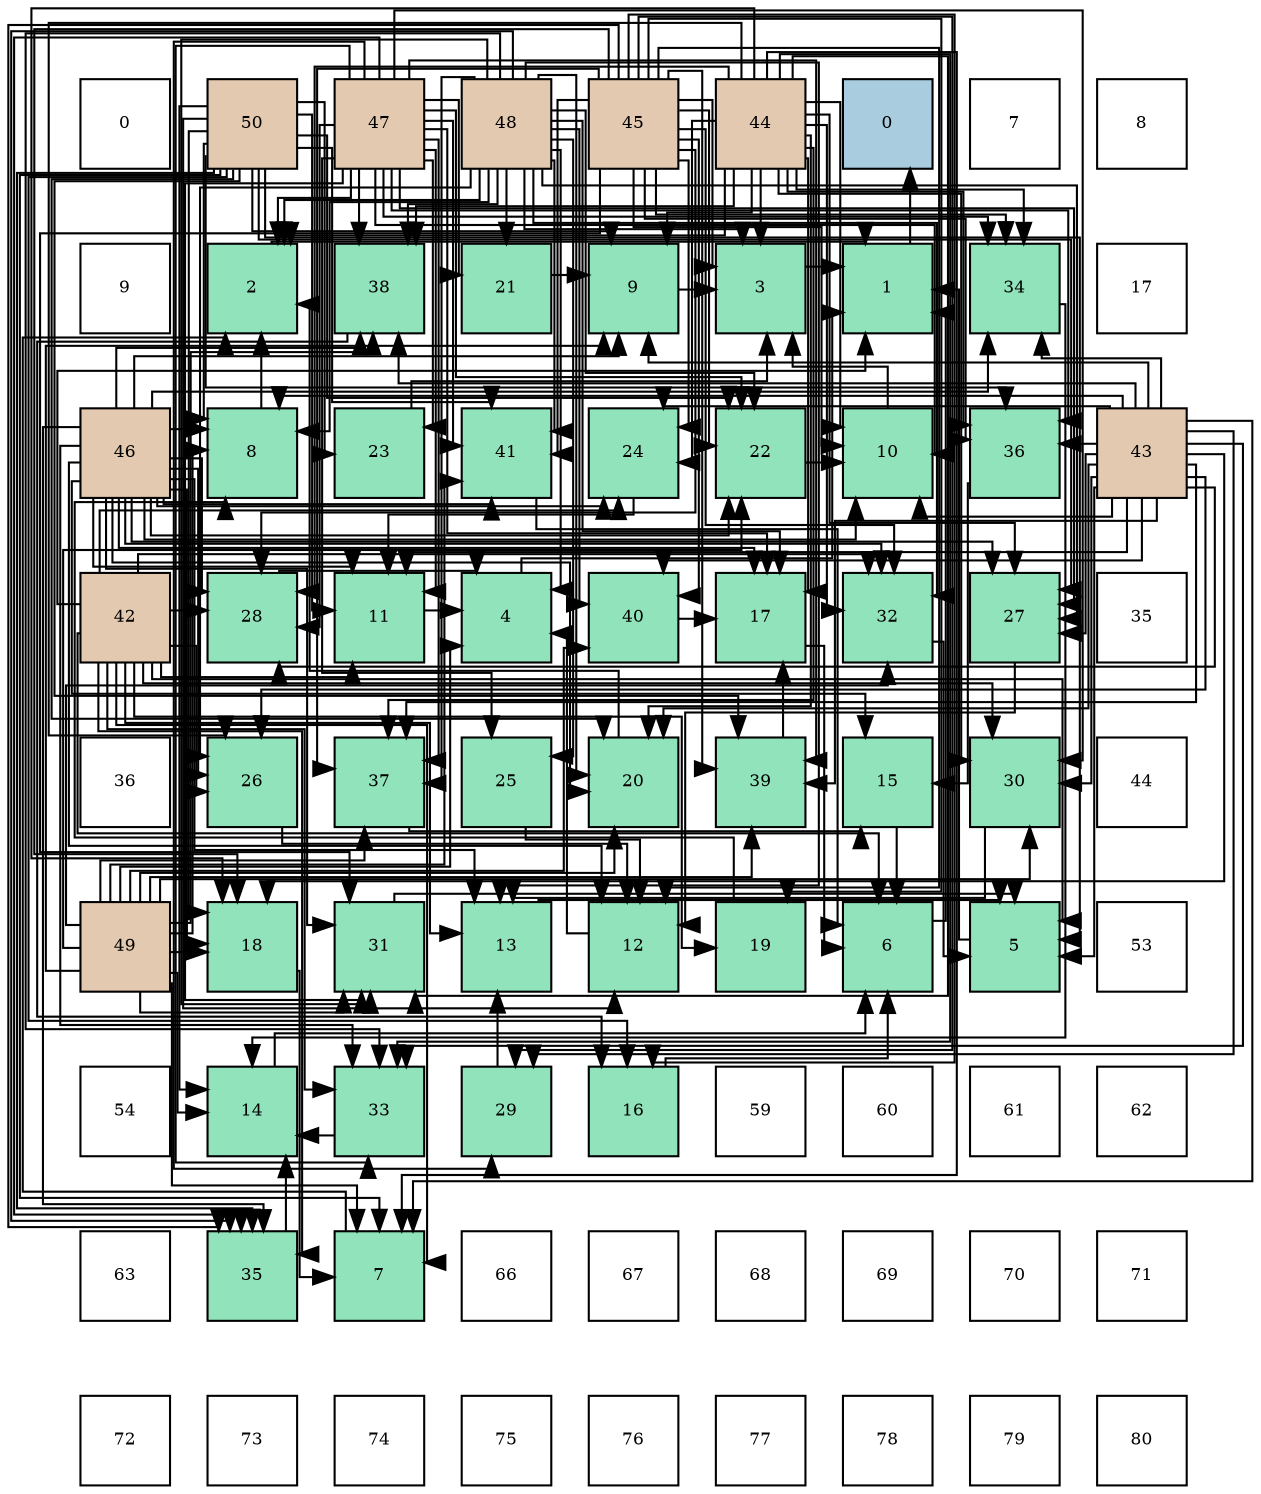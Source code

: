 digraph layout{
 rankdir=TB;
 splines=ortho;
 node [style=filled shape=square fixedsize=true width=0.6];
0[label="0", fontsize=8, fillcolor="#ffffff"];
1[label="50", fontsize=8, fillcolor="#e3c9af"];
2[label="47", fontsize=8, fillcolor="#e3c9af"];
3[label="48", fontsize=8, fillcolor="#e3c9af"];
4[label="45", fontsize=8, fillcolor="#e3c9af"];
5[label="44", fontsize=8, fillcolor="#e3c9af"];
6[label="0", fontsize=8, fillcolor="#a9ccde"];
7[label="7", fontsize=8, fillcolor="#ffffff"];
8[label="8", fontsize=8, fillcolor="#ffffff"];
9[label="9", fontsize=8, fillcolor="#ffffff"];
10[label="2", fontsize=8, fillcolor="#91e3bb"];
11[label="38", fontsize=8, fillcolor="#91e3bb"];
12[label="21", fontsize=8, fillcolor="#91e3bb"];
13[label="9", fontsize=8, fillcolor="#91e3bb"];
14[label="3", fontsize=8, fillcolor="#91e3bb"];
15[label="1", fontsize=8, fillcolor="#91e3bb"];
16[label="34", fontsize=8, fillcolor="#91e3bb"];
17[label="17", fontsize=8, fillcolor="#ffffff"];
18[label="46", fontsize=8, fillcolor="#e3c9af"];
19[label="8", fontsize=8, fillcolor="#91e3bb"];
20[label="23", fontsize=8, fillcolor="#91e3bb"];
21[label="41", fontsize=8, fillcolor="#91e3bb"];
22[label="24", fontsize=8, fillcolor="#91e3bb"];
23[label="22", fontsize=8, fillcolor="#91e3bb"];
24[label="10", fontsize=8, fillcolor="#91e3bb"];
25[label="36", fontsize=8, fillcolor="#91e3bb"];
26[label="43", fontsize=8, fillcolor="#e3c9af"];
27[label="42", fontsize=8, fillcolor="#e3c9af"];
28[label="28", fontsize=8, fillcolor="#91e3bb"];
29[label="11", fontsize=8, fillcolor="#91e3bb"];
30[label="4", fontsize=8, fillcolor="#91e3bb"];
31[label="40", fontsize=8, fillcolor="#91e3bb"];
32[label="17", fontsize=8, fillcolor="#91e3bb"];
33[label="32", fontsize=8, fillcolor="#91e3bb"];
34[label="27", fontsize=8, fillcolor="#91e3bb"];
35[label="35", fontsize=8, fillcolor="#ffffff"];
36[label="36", fontsize=8, fillcolor="#ffffff"];
37[label="26", fontsize=8, fillcolor="#91e3bb"];
38[label="37", fontsize=8, fillcolor="#91e3bb"];
39[label="25", fontsize=8, fillcolor="#91e3bb"];
40[label="20", fontsize=8, fillcolor="#91e3bb"];
41[label="39", fontsize=8, fillcolor="#91e3bb"];
42[label="15", fontsize=8, fillcolor="#91e3bb"];
43[label="30", fontsize=8, fillcolor="#91e3bb"];
44[label="44", fontsize=8, fillcolor="#ffffff"];
45[label="49", fontsize=8, fillcolor="#e3c9af"];
46[label="18", fontsize=8, fillcolor="#91e3bb"];
47[label="31", fontsize=8, fillcolor="#91e3bb"];
48[label="13", fontsize=8, fillcolor="#91e3bb"];
49[label="12", fontsize=8, fillcolor="#91e3bb"];
50[label="19", fontsize=8, fillcolor="#91e3bb"];
51[label="6", fontsize=8, fillcolor="#91e3bb"];
52[label="5", fontsize=8, fillcolor="#91e3bb"];
53[label="53", fontsize=8, fillcolor="#ffffff"];
54[label="54", fontsize=8, fillcolor="#ffffff"];
55[label="14", fontsize=8, fillcolor="#91e3bb"];
56[label="33", fontsize=8, fillcolor="#91e3bb"];
57[label="29", fontsize=8, fillcolor="#91e3bb"];
58[label="16", fontsize=8, fillcolor="#91e3bb"];
59[label="59", fontsize=8, fillcolor="#ffffff"];
60[label="60", fontsize=8, fillcolor="#ffffff"];
61[label="61", fontsize=8, fillcolor="#ffffff"];
62[label="62", fontsize=8, fillcolor="#ffffff"];
63[label="63", fontsize=8, fillcolor="#ffffff"];
64[label="35", fontsize=8, fillcolor="#91e3bb"];
65[label="7", fontsize=8, fillcolor="#91e3bb"];
66[label="66", fontsize=8, fillcolor="#ffffff"];
67[label="67", fontsize=8, fillcolor="#ffffff"];
68[label="68", fontsize=8, fillcolor="#ffffff"];
69[label="69", fontsize=8, fillcolor="#ffffff"];
70[label="70", fontsize=8, fillcolor="#ffffff"];
71[label="71", fontsize=8, fillcolor="#ffffff"];
72[label="72", fontsize=8, fillcolor="#ffffff"];
73[label="73", fontsize=8, fillcolor="#ffffff"];
74[label="74", fontsize=8, fillcolor="#ffffff"];
75[label="75", fontsize=8, fillcolor="#ffffff"];
76[label="76", fontsize=8, fillcolor="#ffffff"];
77[label="77", fontsize=8, fillcolor="#ffffff"];
78[label="78", fontsize=8, fillcolor="#ffffff"];
79[label="79", fontsize=8, fillcolor="#ffffff"];
80[label="80", fontsize=8, fillcolor="#ffffff"];
edge [constraint=false, style=vis];15 -> 6;
10 -> 15;
14 -> 15;
30 -> 15;
52 -> 15;
51 -> 15;
65 -> 10;
19 -> 10;
13 -> 14;
24 -> 14;
29 -> 30;
49 -> 30;
48 -> 52;
55 -> 51;
42 -> 51;
58 -> 51;
32 -> 51;
46 -> 65;
50 -> 19;
40 -> 10;
12 -> 13;
23 -> 24;
20 -> 14;
22 -> 29;
39 -> 49;
37 -> 49;
34 -> 49;
28 -> 30;
57 -> 48;
43 -> 48;
47 -> 52;
33 -> 52;
56 -> 55;
16 -> 55;
64 -> 55;
25 -> 42;
38 -> 42;
11 -> 58;
41 -> 32;
31 -> 32;
21 -> 51;
27 -> 15;
27 -> 52;
27 -> 51;
27 -> 65;
27 -> 29;
27 -> 48;
27 -> 50;
27 -> 22;
27 -> 37;
27 -> 28;
27 -> 43;
27 -> 33;
27 -> 56;
27 -> 64;
26 -> 52;
26 -> 65;
26 -> 19;
26 -> 13;
26 -> 24;
26 -> 29;
26 -> 46;
26 -> 40;
26 -> 22;
26 -> 37;
26 -> 34;
26 -> 28;
26 -> 57;
26 -> 43;
26 -> 56;
26 -> 16;
26 -> 25;
26 -> 38;
26 -> 11;
26 -> 41;
26 -> 31;
5 -> 10;
5 -> 14;
5 -> 65;
5 -> 13;
5 -> 24;
5 -> 32;
5 -> 46;
5 -> 40;
5 -> 22;
5 -> 37;
5 -> 34;
5 -> 28;
5 -> 43;
5 -> 47;
5 -> 33;
5 -> 56;
5 -> 16;
5 -> 25;
5 -> 38;
5 -> 11;
4 -> 14;
4 -> 24;
4 -> 49;
4 -> 58;
4 -> 46;
4 -> 50;
4 -> 23;
4 -> 22;
4 -> 28;
4 -> 57;
4 -> 47;
4 -> 33;
4 -> 16;
4 -> 64;
4 -> 25;
4 -> 38;
4 -> 41;
4 -> 31;
4 -> 21;
18 -> 19;
18 -> 13;
18 -> 24;
18 -> 29;
18 -> 49;
18 -> 48;
18 -> 42;
18 -> 32;
18 -> 46;
18 -> 40;
18 -> 23;
18 -> 22;
18 -> 37;
18 -> 34;
18 -> 28;
18 -> 47;
18 -> 33;
18 -> 56;
18 -> 16;
18 -> 64;
18 -> 11;
18 -> 21;
2 -> 10;
2 -> 24;
2 -> 29;
2 -> 32;
2 -> 12;
2 -> 23;
2 -> 20;
2 -> 39;
2 -> 34;
2 -> 28;
2 -> 57;
2 -> 43;
2 -> 47;
2 -> 56;
2 -> 16;
2 -> 64;
2 -> 25;
2 -> 38;
2 -> 11;
2 -> 41;
2 -> 21;
3 -> 10;
3 -> 14;
3 -> 30;
3 -> 19;
3 -> 48;
3 -> 32;
3 -> 40;
3 -> 12;
3 -> 23;
3 -> 39;
3 -> 37;
3 -> 34;
3 -> 47;
3 -> 33;
3 -> 56;
3 -> 64;
3 -> 38;
3 -> 11;
3 -> 31;
3 -> 21;
45 -> 30;
45 -> 65;
45 -> 19;
45 -> 13;
45 -> 55;
45 -> 46;
45 -> 40;
45 -> 23;
45 -> 43;
45 -> 47;
45 -> 33;
45 -> 38;
45 -> 11;
45 -> 41;
45 -> 31;
45 -> 21;
1 -> 52;
1 -> 65;
1 -> 19;
1 -> 13;
1 -> 29;
1 -> 49;
1 -> 55;
1 -> 58;
1 -> 46;
1 -> 40;
1 -> 23;
1 -> 20;
1 -> 34;
1 -> 64;
1 -> 25;
1 -> 41;
1 -> 21;
edge [constraint=true, style=invis];
0 -> 9 -> 18 -> 27 -> 36 -> 45 -> 54 -> 63 -> 72;
1 -> 10 -> 19 -> 28 -> 37 -> 46 -> 55 -> 64 -> 73;
2 -> 11 -> 20 -> 29 -> 38 -> 47 -> 56 -> 65 -> 74;
3 -> 12 -> 21 -> 30 -> 39 -> 48 -> 57 -> 66 -> 75;
4 -> 13 -> 22 -> 31 -> 40 -> 49 -> 58 -> 67 -> 76;
5 -> 14 -> 23 -> 32 -> 41 -> 50 -> 59 -> 68 -> 77;
6 -> 15 -> 24 -> 33 -> 42 -> 51 -> 60 -> 69 -> 78;
7 -> 16 -> 25 -> 34 -> 43 -> 52 -> 61 -> 70 -> 79;
8 -> 17 -> 26 -> 35 -> 44 -> 53 -> 62 -> 71 -> 80;
rank = same {0 -> 1 -> 2 -> 3 -> 4 -> 5 -> 6 -> 7 -> 8};
rank = same {9 -> 10 -> 11 -> 12 -> 13 -> 14 -> 15 -> 16 -> 17};
rank = same {18 -> 19 -> 20 -> 21 -> 22 -> 23 -> 24 -> 25 -> 26};
rank = same {27 -> 28 -> 29 -> 30 -> 31 -> 32 -> 33 -> 34 -> 35};
rank = same {36 -> 37 -> 38 -> 39 -> 40 -> 41 -> 42 -> 43 -> 44};
rank = same {45 -> 46 -> 47 -> 48 -> 49 -> 50 -> 51 -> 52 -> 53};
rank = same {54 -> 55 -> 56 -> 57 -> 58 -> 59 -> 60 -> 61 -> 62};
rank = same {63 -> 64 -> 65 -> 66 -> 67 -> 68 -> 69 -> 70 -> 71};
rank = same {72 -> 73 -> 74 -> 75 -> 76 -> 77 -> 78 -> 79 -> 80};
}